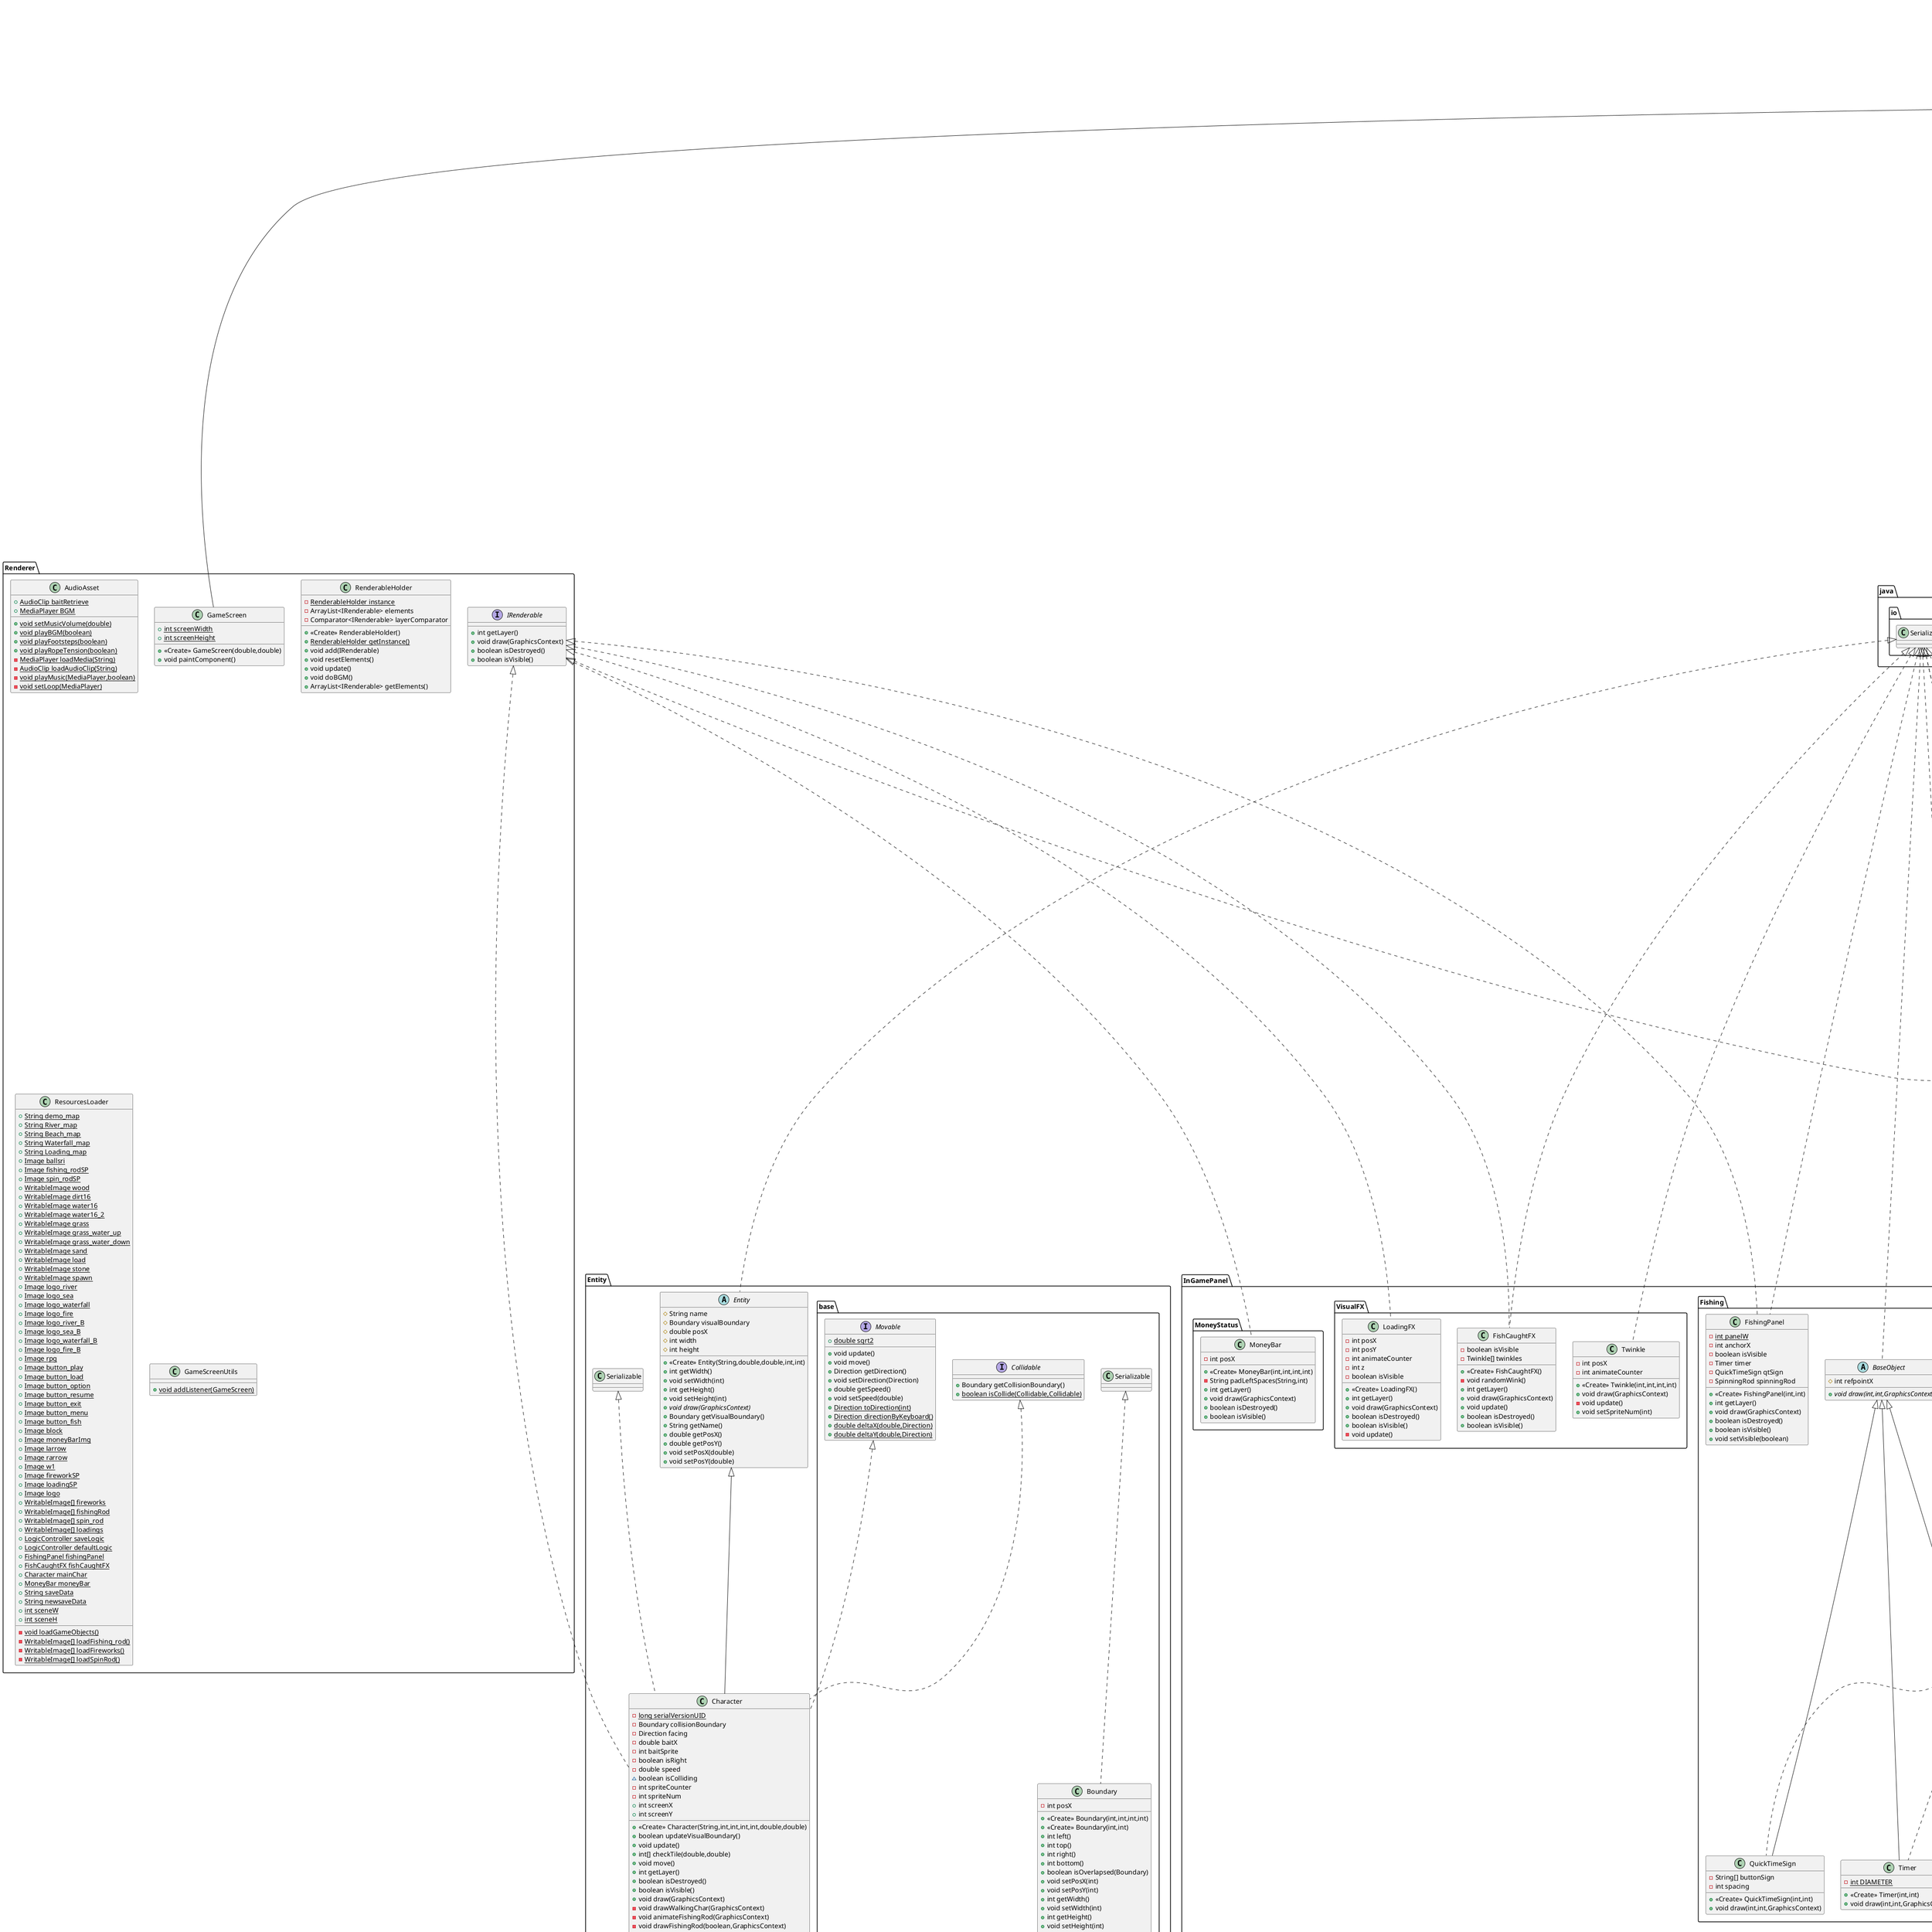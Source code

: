 @startuml
class Renderer.AudioAsset {
+ {static} AudioClip baitRetrieve
+ {static} MediaPlayer BGM
+ {static} void setMusicVolume(double)
+ {static} void playBGM(boolean)
+ {static} void playFootsteps(boolean)
+ {static} void playRopeTension(boolean)
- {static} MediaPlayer loadMedia(String)
- {static} AudioClip loadAudioClip(String)
- {static} void playMusic(MediaPlayer,boolean)
- {static} void setLoop(MediaPlayer)
}
class Renderer.RenderableHolder {
- {static} RenderableHolder instance
- ArrayList<IRenderable> elements
- Comparator<IRenderable> layerComparator
+ <<Create>> RenderableHolder()
+ {static} RenderableHolder getInstance()
+ void add(IRenderable)
+ void resetElements()
+ void update()
+ void doBGM()
+ ArrayList<IRenderable> getElements()
}
class Entity.base.Boundary {
- int posX
+ <<Create>> Boundary(int,int,int,int)
+ <<Create>> Boundary(int,int)
+ int left()
+ int top()
+ int right()
+ int bottom()
+ boolean isOverlapsed(Boundary)
+ void setPosX(int)
+ void setPosY(int)
+ int getWidth()
+ void setWidth(int)
+ int getHeight()
+ void setHeight(int)
+ void setByCenterX(int)
+ void setByCenterY(int)
+ int getCenterX()
+ int getCenterY()
+ int getPosX()
+ int getPosY()
}
class UIcontainer.SideLineStroke {
- {static} Rectangle rect1
- {static} Rectangle rect2
+ <<Create>> SideLineStroke(StackPane)
+ {static} void setVisible(boolean)
}
class Renderer.GameScreen {
+ {static} int screenWidth
+ {static} int screenHeight
+ <<Create>> GameScreen(double,double)
+ void paintComponent()
}
class Entity.Character {
- {static} long serialVersionUID
- Boundary collisionBoundary
- Direction facing
- double baitX
- int baitSprite
- boolean isRight
- double speed
~ boolean isColliding
- int spriteCounter
- int spriteNum
+ int screenX
+ int screenY
+ <<Create>> Character(String,int,int,int,int,double,double)
+ boolean updateVisualBoundary()
+ void update()
+ int[] checkTile(double,double)
+ void move()
+ int getLayer()
+ boolean isDestroyed()
+ boolean isVisible()
+ void draw(GraphicsContext)
- void drawWalkingChar(GraphicsContext)
- void animateFishingRod(GraphicsContext)
- void drawFishingRod(boolean,GraphicsContext)
- void drawFishRaising(GraphicsContext)
+ void drawSP(GraphicsContext,int,int,boolean)
- void drawNameTag(GraphicsContext)
+ boolean isReachable(double,double)
+ boolean isWarpable()
+ void setValidPOS(GameMap)
+ Boundary getCollisionBoundary()
+ Direction getDirection()
+ void setDirection(Direction)
+ void setIsRightToClicked(double)
+ double getSpeed()
+ void setSpeed(double)
+ void setBaitX(double)
+ void setBaitY(double)
+ void setBaitProgress(double)
+ void animateBating()
}
class UIcontainer.Option.OptionPuss {
- StackPane root
- {static} MenuButton menu
- {static} VolumeControl v
+ <<Create>> OptionPuss(StackPane)
+ {static} void setVisible(boolean)
+ void update()
}
class UIcontainer.Option.OptionMenu {
- StackPane root
- {static} MenuButton menu
- {static} VolumeControl v
+ <<Create>> OptionMenu(StackPane)
+ {static} void setVisible(boolean)
+ void update()
}
class InGamePanel.VisualFX.FishCaughtFX {
- boolean isVisible
- Twinkle[] twinkles
+ <<Create>> FishCaughtFX()
- void randomWink()
+ int getLayer()
+ void draw(GraphicsContext)
+ void update()
+ boolean isDestroyed()
+ boolean isVisible()
}
class Input.KeyMap {
+ {static} int keyAmount
+ {static} int W
+ {static} int A
+ {static} int S
+ {static} int D
+ {static} int UP
+ {static} int LEFT
+ {static} int DOWN
+ {static} int RIGHT
+ {static} int SPACE
}
class UIcontainer.AudioController.VolumeButton {
- boolean inRange
- boolean isRight
- boolean isMusic
+ <<Create>> VolumeButton(Image,int,int,boolean,boolean,boolean)
+ void pressButton()
+ void block()
+ void update()
}
class UIcontainer.Menu.PauseButtonList {
- StackPane root
- {static} MenuButton continuePlay
- {static} MenuButton option
- {static} MenuButton menu
- {static} MenuButton exit
- {static} MenuButton fish
+ <<Create>> PauseButtonList(StackPane)
+ {static} void setVisible(boolean)
+ void update()
}
class Map.GameMap {
+ {static} int tileSize
- MapName mapName
- int mapWidth
- int mapHeight
- int physicalWidth
- int physicalHeight
- int spriteCounter
- int spriteNum
- TileType[][] tileMatrix
+ <<Create>> GameMap(TileType[][])
+ <<Create>> GameMap()
+ <<Create>> GameMap(String)
+ void drawEveryTiles(GraphicsContext)
+ void drawCamView(GraphicsContext)
+ boolean isCollidable(int,int)
+ void update()
- void waterTileUpdate()
- int snapToGrid(double)
+ int getLayer()
+ void draw(GraphicsContext)
+ boolean isDestroyed()
+ boolean isVisible()
+ int getMapWidth()
+ int getMapHeight()
+ int getPhysicalWidth()
+ int getPhysicalHeight()
+ int getTileSize()
+ MapName getMapName()
+ void setMapList(MapName)
+ TileType clickedTile()
}
class Items.Fish.FishUtils {
+ {static} Map<FishSpecies,Object[]> fishStatMap
+ {static} int imgW
+ {static} int speciesCount
+ {static} Image[] fishImage
+ {static} Random rand
+ {static} int fishIndex(FishSpecies)
+ {static} double fishBaseLength(FishSpecies)
+ {static} double fishBaseWeight(FishSpecies)
+ {static} int fishBasePrice(FishSpecies)
+ {static} Image fishImg(FishSpecies)
+ {static} FishSpecies randomFish()
+ {static} double randomFishWeight(FishSpecies)
+ {static} double randomFishLength(FishSpecies)
- {static} Map loadFishStat(String)
- {static} double randNormRange(double,double)
}
class Input.InputUtils {
- {static} boolean isLeftClickedLastTick
- {static} boolean[] keyPressed
- {static} boolean[] keyTriggered
+ {static} double mouseX
+ {static} boolean mouseOnScreen
- {static} boolean isLeftDown
+ {static} void mouseLeftDown()
+ {static} void mouseLeftRelease()
+ {static} void keyPressed(int)
+ {static} void keyReleased(int)
+ {static} boolean isLeftClickDown()
+ {static} boolean isLeftClickTriggered()
+ {static} boolean isKeyDown(int)
+ {static} boolean isKeyTriggered(int)
+ {static} void updateInputState()
}
interface Entity.base.Collidable {
+ Boundary getCollisionBoundary()
+ {static} boolean isCollide(Collidable,Collidable)
}
class UIcontainer.Menu.MenuButton {
~ GameState state
+ <<Create>> MenuButton(Image,int,int,GameState)
+ void pressButton()
}
class UIcontainer.Menu.MenuButtonList {
- StackPane root
- {static} MenuButton start
- {static} MenuButton load
- {static} MenuButton exit
- {static} ImageView logo
+ <<Create>> MenuButtonList(StackPane)
+ {static} void setVisible(boolean)
+ void update()
}
class UIcontainer.AudioController.VolumeControl {
- {static} Text tmusic
- {static} Text tfx
- {static} VolumeButton musicr
- {static} VolumeButton fxr
- {static} VolumeButton musicl
- {static} VolumeButton fxl
- {static} Text mvol
- {static} Text fvol
+ <<Create>> VolumeControl()
+ void setOn(boolean)
+ void update()
}
class UIcontainer.ListFish.ListFish {
- {static} FishPicture[] listF
+ <<Create>> ListFish()
+ void checkFound()
+ {static} void setOn(boolean)
+ void update()
}
class UIcontainer.Option.OptionFish {
- StackPane root
- {static} MenuButton menu
+ <<Create>> OptionFish(StackPane)
+ {static} void setVisible(boolean)
+ void update()
}
class InGamePanel.Fishing.SpinningRod {
- int spriteNum
+ <<Create>> SpinningRod(int,int)
+ void draw(int,int,GraphicsContext)
}
class UIcontainer.Menu.HomeButton {
+ <<Create>> HomeButton(Image,int)
+ void pressButton()
}
interface Entity.base.Movable {
+ {static} double sqrt2
+ void update()
+ void move()
+ Direction getDirection()
+ void setDirection(Direction)
+ double getSpeed()
+ void setSpeed(double)
+ {static} Direction toDirection(int)
+ {static} Direction directionByKeyboard()
+ {static} double deltaX(double,Direction)
+ {static} double deltaY(double,Direction)
}
class Main {
+ {static} GameScreen mapCanvas
+ {static} void main(String[])
+ void start(Stage)
}
class InGamePanel.VisualFX.LoadingFX {
- int posX
- int posY
- int animateCounter
- int z
- boolean isVisible
+ <<Create>> LoadingFX()
+ int getLayer()
+ void draw(GraphicsContext)
+ boolean isDestroyed()
+ boolean isVisible()
- void update()
}
class UIcontainer.MapChanger.ButtonList {
- StackPane root
- {static} MapChanger logo_river
- {static} MapChanger logo_sea
- {static} MapChanger logo_waterfall
- {static} HomeButton logo_fire
+ <<Create>> ButtonList(StackPane)
+ {static} void setVisible(boolean)
+ {static} void setAllValid()
+ {static} void checkDistace()
+ void CheckMap()
+ void update()
}
class InGamePanel.Fishing.FishingPanel {
- {static} int panelW
- int anchorX
- boolean isVisible
- Timer timer
- QuickTimeSign qtSign
- SpinningRod spinningRod
+ <<Create>> FishingPanel(int,int)
+ int getLayer()
+ void draw(GraphicsContext)
+ boolean isDestroyed()
+ boolean isVisible()
+ void setVisible(boolean)
}
class Renderer.ResourcesLoader {
+ {static} String demo_map
+ {static} String River_map
+ {static} String Beach_map
+ {static} String Waterfall_map
+ {static} String Loading_map
+ {static} Image ballsri
+ {static} Image fishing_rodSP
+ {static} Image spin_rodSP
+ {static} WritableImage wood
+ {static} WritableImage dirt16
+ {static} WritableImage water16
+ {static} WritableImage water16_2
+ {static} WritableImage grass
+ {static} WritableImage grass_water_up
+ {static} WritableImage grass_water_down
+ {static} WritableImage sand
+ {static} WritableImage load
+ {static} WritableImage stone
+ {static} WritableImage spawn
+ {static} Image logo_river
+ {static} Image logo_sea
+ {static} Image logo_waterfall
+ {static} Image logo_fire
+ {static} Image logo_river_B
+ {static} Image logo_sea_B
+ {static} Image logo_waterfall_B
+ {static} Image logo_fire_B
+ {static} Image rpg
+ {static} Image button_play
+ {static} Image button_load
+ {static} Image button_option
+ {static} Image button_resume
+ {static} Image button_exit
+ {static} Image button_menu
+ {static} Image button_fish
+ {static} Image block
+ {static} Image moneyBarImg
+ {static} Image larrow
+ {static} Image rarrow
+ {static} Image w1
+ {static} Image fireworkSP
+ {static} Image loadingSP
+ {static} Image logo
+ {static} WritableImage[] fireworks
+ {static} WritableImage[] fishingRod
+ {static} WritableImage[] spin_rod
+ {static} WritableImage[] loadings
+ {static} LogicController saveLogic
+ {static} LogicController defaultLogic
+ {static} FishingPanel fishingPanel
+ {static} FishCaughtFX fishCaughtFX
+ {static} Character mainChar
+ {static} MoneyBar moneyBar
+ {static} String saveData
+ {static} String newsaveData
+ {static} int sceneW
+ {static} int sceneH
- {static} void loadGameObjects()
- {static} WritableImage[] loadFishing_rod()
- {static} WritableImage[] loadFireworks()
- {static} WritableImage[] loadSpinRod()
}
class Items.Fish.Fish {
- FishSpecies species
- double fishLength
- double fishWeight
+ <<Create>> Fish()
+ Image getImage()
+ int getFishPrice()
+ FishSpecies getSpecies()
+ double getFishLength()
+ double getFishWeight()
+ String toString()
}
class InGamePanel.MoneyStatus.MoneyBar {
- int posX
+ <<Create>> MoneyBar(int,int,int,int)
- String padLeftSpaces(String,int)
+ int getLayer()
+ void draw(GraphicsContext)
+ boolean isDestroyed()
+ boolean isVisible()
}
class UIcontainer.ListFish.FishPicture {
- String name
- Image image
- ImageView fish
- boolean isFound
- int sizex
- int sizey
+ <<Create>> FishPicture(String,Image,boolean)
+ void setFound(boolean)
}
class InGamePanel.Fishing.QuickTimeSign {
- String[] buttonSign
- int spacing
+ <<Create>> QuickTimeSign(int,int)
+ void draw(int,int,GraphicsContext)
}
class InGamePanel.Fishing.Timer {
- {static} int DIAMETER
+ <<Create>> Timer(int,int)
+ void draw(int,int,GraphicsContext)
}
class UIcontainer.UIcontainer {
+ {static} ListFish listFish
+ ButtonList buttonlists
+ MenuButtonList menuButtonList
+ PauseButtonList pauseButtonList
+ OptionMenu optionMenu
+ OptionPuss optionPuss
+ OptionFish optionFish
+ SideLineStroke s
+ <<Create>> UIcontainer(StackPane)
+ void update()
}
abstract class UIcontainer.UIButton {
- boolean isVisible
- int sizex
- int sizey
- boolean isSquare
+ <<Create>> UIButton(Image,int,int,boolean)
+ {abstract}void pressButton()
}
class InGamePanel.VisualFX.Twinkle {
- int posX
- int animateCounter
+ <<Create>> Twinkle(int,int,int,int)
+ void draw(GraphicsContext)
- void update()
+ void setSpriteNum(int)
}
abstract class InGamePanel.Fishing.BaseObject {
# int refpointX
+ {abstract}void draw(int,int,GraphicsContext)
}
abstract class Items.itemBase.ItemBase {
+ {abstract}Image getImage()
}
abstract class Entity.Entity {
# String name
# Boundary visualBoundary
# double posX
# int width
# int height
+ <<Create>> Entity(String,double,double,int,int)
+ int getWidth()
+ void setWidth(int)
+ int getHeight()
+ void setHeight(int)
+ {abstract}void draw(GraphicsContext)
+ Boundary getVisualBoundary()
+ String getName()
+ double getPosX()
+ double getPosY()
+ void setPosX(double)
+ void setPosY(double)
}
interface Renderer.IRenderable {
+ int getLayer()
+ void draw(GraphicsContext)
+ boolean isDestroyed()
+ boolean isVisible()
}
class UIcontainer.MapChanger.MapChanger {
- Image image
- Image blockedImage
- String map
+ boolean isBlocked
+ boolean isAvalaible
+ <<Create>> MapChanger(Image,Image,int,String)
+ void pressButton()
+ void setAvalaible(boolean)
+ void setBlocked(boolean)
+ void setValid()
}
class Logic.LogicController {
- {static} LogicController instance
- ArrayList<Movable> movableEntities
- ArrayList<Collidable> collidableEntities
- Character mainChar
- GameMap currentGameMap
- GameMap nextGameMap
- int money
- int MapLoadingT
- boolean isSetup
- boolean buttonTriggered
- GameState menuOpuss
- boolean isResume
- boolean isMenu
- boolean[] fishAchievement
- double sfxVolume
- GameState gameState
- int timeCount
- double warpDist
- double initFishingDur
- boolean[] qtState
- int trigCount
- {static} double trigPenalty
- {static} int CongratAnimateDur
- Fish caughtFish
+ <<Create>> LogicController()
+ {static} LogicController getInstance()
+ void addMovable(Movable)
+ void addCollidable(Collidable)
+ void update()
+ void mainMenu()
+ void newGame()
+ void pauseMenu()
- void LoadHoldingScreen()
+ void resume()
+ void save(String)
+ void loadGame(String)
+ void optionm()
+ void optionp()
+ void listFish()
+ void exit()
+ void loading()
- void loadedMap()
- void walkingState()
+ void startBaiting()
- void baitingState()
- void fishingState()
- void qtKeyProcess(int,int)
+ void startFishing(int)
+ void startFishing()
- void nextQTEvent()
- void afterFishingState()
- void fishRaisingState()
- void finishFishing(boolean)
+ ArrayList<Movable> getMovableEntities()
+ ArrayList<Collidable> getCollidableEntities()
+ Character getMainChar()
+ void setMainChar(Character)
+ Double getAnchorX()
+ Double getAnchorY()
+ void setCurrentMap(GameMap)
+ GameMap getCurrentMap()
+ GameState getGameState()
+ void setGameState(GameState)
+ double getInitFishingDur()
+ void setInitFishingDur(double)
+ double getFishingTimeCount()
+ double getFishingTimeRatio()
+ void setFishingTimeCount(double)
+ boolean[] getQtState()
+ void setQtState(boolean[])
+ GameMap getNextMap()
+ void setNextMap(GameMap)
+ int getMapLoadingT()
+ void setMapLoadingT(int)
+ boolean isSetup()
+ void setSetup(boolean)
+ boolean isButtonTriggered()
+ void setButtonTriggered(boolean)
+ double getWarpDist()
+ GameState getMenuOpuss()
+ void setMenuOpuss(GameState)
+ boolean isFishCaught()
+ Fish getCaughtFish()
+ boolean isMenu()
+ void setMenu(boolean)
+ int getMoney()
+ void setMoney(int)
+ void addMoney(int)
+ boolean[] getFishAchievement()
+ void setMusicVolume(double)
+ void setFXVolume(double)
+ {static} double getSFXVol()
+ {static} double getMusicVol()
}
class Renderer.GameScreenUtils {
+ {static} void addListener(GameScreen)
}


Entity.base.Serializable <|.. Entity.base.Boundary
javafx.scene.canvas.Canvas <|-- Renderer.GameScreen
Renderer.IRenderable <|.. Entity.Character
Entity.base.Movable <|.. Entity.Character
Entity.base.Collidable <|.. Entity.Character
Entity.Serializable <|.. Entity.Character
Entity.Entity <|-- Entity.Character
Renderer.IRenderable <|.. InGamePanel.VisualFX.FishCaughtFX
java.io.Serializable <|.. InGamePanel.VisualFX.FishCaughtFX
UIcontainer.UIButton <|-- UIcontainer.AudioController.VolumeButton
Renderer.IRenderable <|.. Map.GameMap
Map.Serializable <|.. Map.GameMap
UIcontainer.UIButton <|-- UIcontainer.Menu.MenuButton
javafx.scene.layout.VBox <|-- UIcontainer.AudioController.VolumeControl
javafx.scene.layout.GridPane <|-- UIcontainer.ListFish.ListFish
java.io.Serializable <|.. InGamePanel.Fishing.SpinningRod
InGamePanel.Fishing.BaseObject <|-- InGamePanel.Fishing.SpinningRod
UIcontainer.UIButton <|-- UIcontainer.Menu.HomeButton
javafx.application.Application <|-- Main
Renderer.IRenderable <|.. InGamePanel.VisualFX.LoadingFX
Renderer.IRenderable <|.. InGamePanel.Fishing.FishingPanel
java.io.Serializable <|.. InGamePanel.Fishing.FishingPanel
java.io.Serializable <|.. Items.Fish.Fish
Items.itemBase.ItemBase <|-- Items.Fish.Fish
Renderer.IRenderable <|.. InGamePanel.MoneyStatus.MoneyBar
javafx.scene.layout.VBox <|-- UIcontainer.ListFish.FishPicture
java.io.Serializable <|.. InGamePanel.Fishing.QuickTimeSign
InGamePanel.Fishing.BaseObject <|-- InGamePanel.Fishing.QuickTimeSign
java.io.Serializable <|.. InGamePanel.Fishing.Timer
InGamePanel.Fishing.BaseObject <|-- InGamePanel.Fishing.Timer
javafx.scene.image.ImageView <|-- UIcontainer.UIButton
java.io.Serializable <|.. InGamePanel.VisualFX.Twinkle
java.io.Serializable <|.. InGamePanel.Fishing.BaseObject
java.io.Serializable <|.. Items.itemBase.ItemBase
java.io.Serializable <|.. Entity.Entity
UIcontainer.UIButton <|-- UIcontainer.MapChanger.MapChanger
Logic.Serializable <|.. Logic.LogicController
@enduml